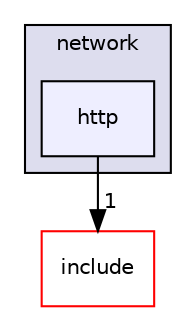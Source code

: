 digraph "libraries/fc/src/network/http" {
  compound=true
  node [ fontsize="10", fontname="Helvetica"];
  edge [ labelfontsize="10", labelfontname="Helvetica"];
  subgraph clusterdir_c141b3ed20ae933668d075644aa49293 {
    graph [ bgcolor="#ddddee", pencolor="black", label="network" fontname="Helvetica", fontsize="10", URL="dir_c141b3ed20ae933668d075644aa49293.html"]
  dir_c6dfad6cb537421b66d5fff8d5eb8d1f [shape=box, label="http", style="filled", fillcolor="#eeeeff", pencolor="black", URL="dir_c6dfad6cb537421b66d5fff8d5eb8d1f.html"];
  }
  dir_1c038c3f105811b552ea4d405d1d79e4 [shape=box label="include" fillcolor="white" style="filled" color="red" URL="dir_1c038c3f105811b552ea4d405d1d79e4.html"];
  dir_c6dfad6cb537421b66d5fff8d5eb8d1f->dir_1c038c3f105811b552ea4d405d1d79e4 [headlabel="1", labeldistance=1.5 headhref="dir_001734_000011.html"];
}
